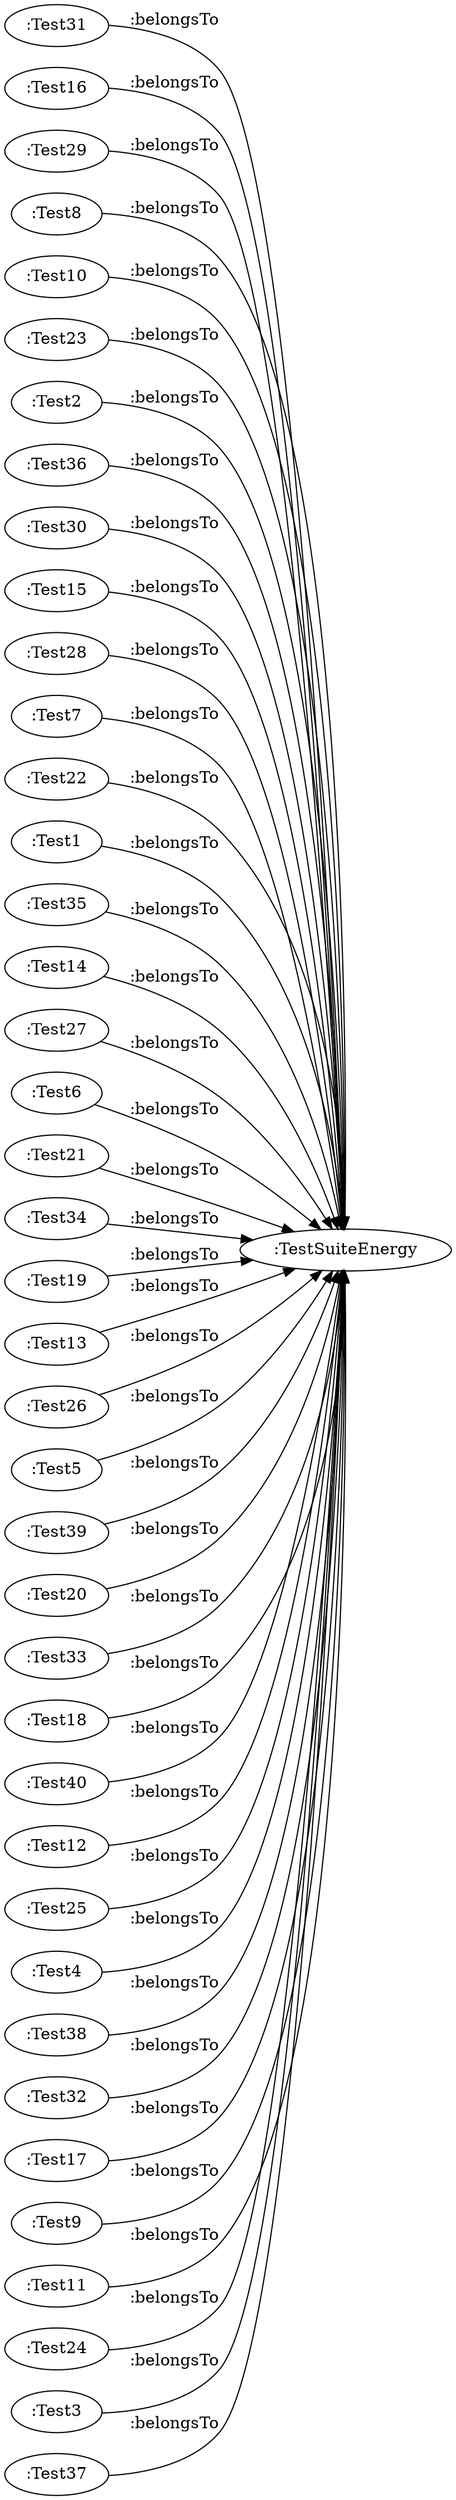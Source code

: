 digraph ar2dtool_diagram { 
rankdir=LR;
size="1501"
	":Test31" -> ":TestSuiteEnergy" [ label = ":belongsTo" ];
	":Test16" -> ":TestSuiteEnergy" [ label = ":belongsTo" ];
	":Test29" -> ":TestSuiteEnergy" [ label = ":belongsTo" ];
	":Test8" -> ":TestSuiteEnergy" [ label = ":belongsTo" ];
	":Test10" -> ":TestSuiteEnergy" [ label = ":belongsTo" ];
	":Test23" -> ":TestSuiteEnergy" [ label = ":belongsTo" ];
	":Test2" -> ":TestSuiteEnergy" [ label = ":belongsTo" ];
	":Test36" -> ":TestSuiteEnergy" [ label = ":belongsTo" ];
	":Test30" -> ":TestSuiteEnergy" [ label = ":belongsTo" ];
	":Test15" -> ":TestSuiteEnergy" [ label = ":belongsTo" ];
	":Test28" -> ":TestSuiteEnergy" [ label = ":belongsTo" ];
	":Test7" -> ":TestSuiteEnergy" [ label = ":belongsTo" ];
	":Test22" -> ":TestSuiteEnergy" [ label = ":belongsTo" ];
	":Test1" -> ":TestSuiteEnergy" [ label = ":belongsTo" ];
	":Test35" -> ":TestSuiteEnergy" [ label = ":belongsTo" ];
	":Test14" -> ":TestSuiteEnergy" [ label = ":belongsTo" ];
	":Test27" -> ":TestSuiteEnergy" [ label = ":belongsTo" ];
	":Test6" -> ":TestSuiteEnergy" [ label = ":belongsTo" ];
	":Test21" -> ":TestSuiteEnergy" [ label = ":belongsTo" ];
	":Test34" -> ":TestSuiteEnergy" [ label = ":belongsTo" ];
	":Test19" -> ":TestSuiteEnergy" [ label = ":belongsTo" ];
	":Test13" -> ":TestSuiteEnergy" [ label = ":belongsTo" ];
	":Test26" -> ":TestSuiteEnergy" [ label = ":belongsTo" ];
	":Test5" -> ":TestSuiteEnergy" [ label = ":belongsTo" ];
	":Test39" -> ":TestSuiteEnergy" [ label = ":belongsTo" ];
	":Test20" -> ":TestSuiteEnergy" [ label = ":belongsTo" ];
	":Test33" -> ":TestSuiteEnergy" [ label = ":belongsTo" ];
	":Test18" -> ":TestSuiteEnergy" [ label = ":belongsTo" ];
	":Test40" -> ":TestSuiteEnergy" [ label = ":belongsTo" ];
	":Test12" -> ":TestSuiteEnergy" [ label = ":belongsTo" ];
	":Test25" -> ":TestSuiteEnergy" [ label = ":belongsTo" ];
	":Test4" -> ":TestSuiteEnergy" [ label = ":belongsTo" ];
	":Test38" -> ":TestSuiteEnergy" [ label = ":belongsTo" ];
	":Test32" -> ":TestSuiteEnergy" [ label = ":belongsTo" ];
	":Test17" -> ":TestSuiteEnergy" [ label = ":belongsTo" ];
	":Test9" -> ":TestSuiteEnergy" [ label = ":belongsTo" ];
	":Test11" -> ":TestSuiteEnergy" [ label = ":belongsTo" ];
	":Test24" -> ":TestSuiteEnergy" [ label = ":belongsTo" ];
	":Test3" -> ":TestSuiteEnergy" [ label = ":belongsTo" ];
	":Test37" -> ":TestSuiteEnergy" [ label = ":belongsTo" ];

}
